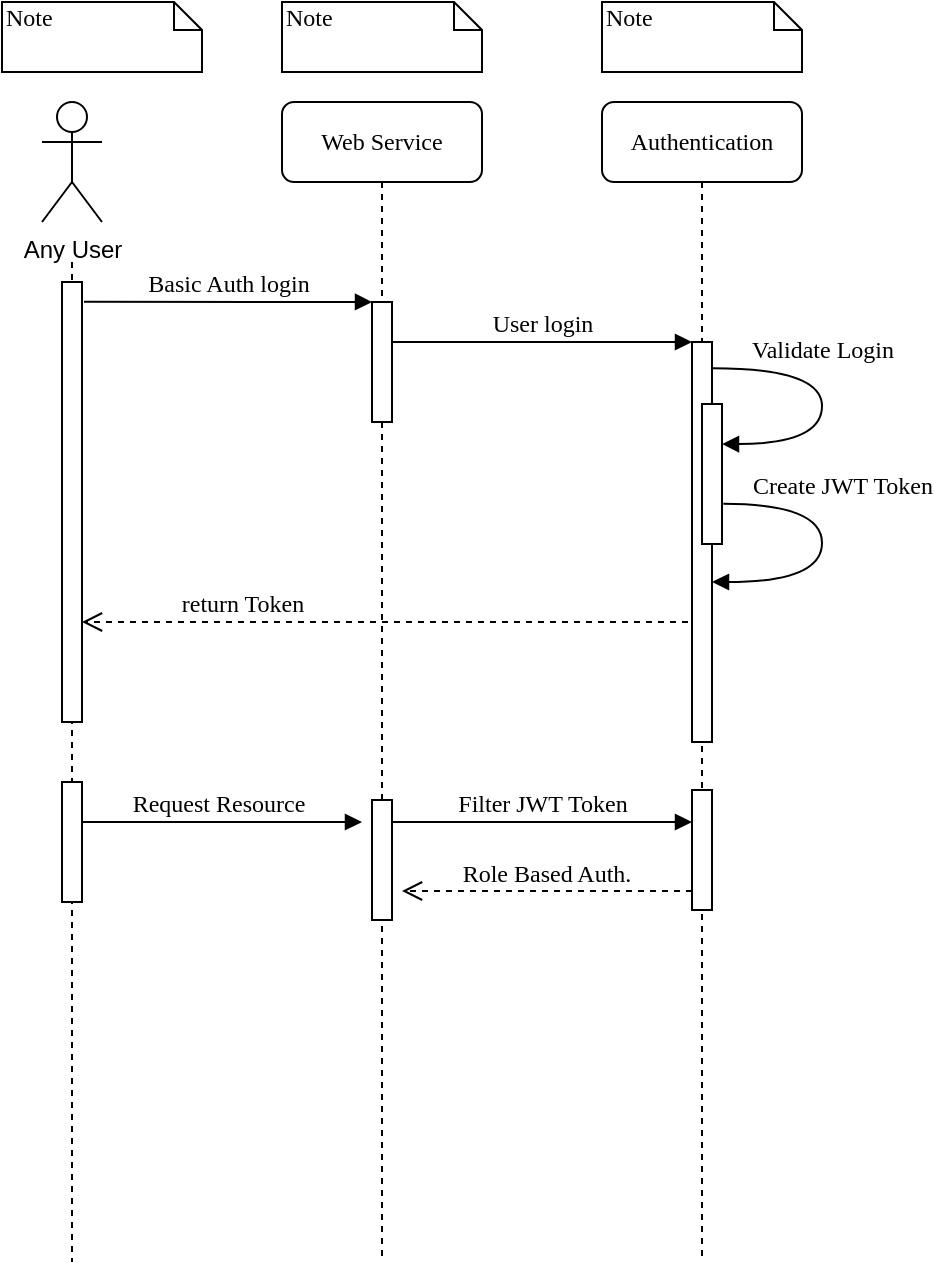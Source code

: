 <mxfile version="14.8.0" type="device"><diagram name="Page-1" id="13e1069c-82ec-6db2-03f1-153e76fe0fe0"><mxGraphModel dx="1222" dy="1180" grid="1" gridSize="10" guides="1" tooltips="1" connect="1" arrows="1" fold="1" page="1" pageScale="1" pageWidth="1100" pageHeight="850" background="none" math="0" shadow="0"><root><mxCell id="0"/><mxCell id="1" parent="0"/><mxCell id="7baba1c4bc27f4b0-2" value="Web Service" style="shape=umlLifeline;perimeter=lifelinePerimeter;whiteSpace=wrap;html=1;container=1;collapsible=0;recursiveResize=0;outlineConnect=0;rounded=1;shadow=0;comic=0;labelBackgroundColor=none;strokeWidth=1;fontFamily=Verdana;fontSize=12;align=center;" parent="1" vertex="1"><mxGeometry x="240" y="80" width="100" height="580" as="geometry"/></mxCell><mxCell id="7baba1c4bc27f4b0-10" value="" style="html=1;points=[];perimeter=orthogonalPerimeter;rounded=0;shadow=0;comic=0;labelBackgroundColor=none;strokeWidth=1;fontFamily=Verdana;fontSize=12;align=center;" parent="7baba1c4bc27f4b0-2" vertex="1"><mxGeometry x="45" y="100" width="10" height="60" as="geometry"/></mxCell><mxCell id="7baba1c4bc27f4b0-3" value="Authentication" style="shape=umlLifeline;perimeter=lifelinePerimeter;whiteSpace=wrap;html=1;container=1;collapsible=0;recursiveResize=0;outlineConnect=0;rounded=1;shadow=0;comic=0;labelBackgroundColor=none;strokeWidth=1;fontFamily=Verdana;fontSize=12;align=center;" parent="1" vertex="1"><mxGeometry x="400" y="80" width="100" height="580" as="geometry"/></mxCell><mxCell id="7baba1c4bc27f4b0-13" value="" style="html=1;points=[];perimeter=orthogonalPerimeter;rounded=0;shadow=0;comic=0;labelBackgroundColor=none;strokeWidth=1;fontFamily=Verdana;fontSize=12;align=center;" parent="7baba1c4bc27f4b0-3" vertex="1"><mxGeometry x="45" y="120" width="10" height="200" as="geometry"/></mxCell><mxCell id="7baba1c4bc27f4b0-23" value="Request Resource" style="html=1;verticalAlign=bottom;endArrow=block;labelBackgroundColor=none;fontFamily=Verdana;fontSize=12;" parent="1" edge="1"><mxGeometry relative="1" as="geometry"><mxPoint x="135" y="440" as="sourcePoint"/><mxPoint x="280" y="440" as="targetPoint"/></mxGeometry></mxCell><mxCell id="7baba1c4bc27f4b0-11" value="Basic Auth login" style="html=1;verticalAlign=bottom;endArrow=block;entryX=0;entryY=0;labelBackgroundColor=none;fontFamily=Verdana;fontSize=12;edgeStyle=elbowEdgeStyle;elbow=vertical;exitX=1.1;exitY=0.045;exitDx=0;exitDy=0;exitPerimeter=0;" parent="1" source="bdyiiVyh8avS3p27Ewj6-5" target="7baba1c4bc27f4b0-10" edge="1"><mxGeometry relative="1" as="geometry"><mxPoint x="155" y="180" as="sourcePoint"/></mxGeometry></mxCell><mxCell id="7baba1c4bc27f4b0-14" value="User login" style="html=1;verticalAlign=bottom;endArrow=block;entryX=0;entryY=0;labelBackgroundColor=none;fontFamily=Verdana;fontSize=12;edgeStyle=elbowEdgeStyle;elbow=vertical;" parent="1" source="7baba1c4bc27f4b0-10" target="7baba1c4bc27f4b0-13" edge="1"><mxGeometry relative="1" as="geometry"><mxPoint x="370" y="200" as="sourcePoint"/></mxGeometry></mxCell><mxCell id="7baba1c4bc27f4b0-40" value="Note" style="shape=note;whiteSpace=wrap;html=1;size=14;verticalAlign=top;align=left;spacingTop=-6;rounded=0;shadow=0;comic=0;labelBackgroundColor=none;strokeWidth=1;fontFamily=Verdana;fontSize=12" parent="1" vertex="1"><mxGeometry x="100" y="30" width="100" height="35" as="geometry"/></mxCell><mxCell id="7baba1c4bc27f4b0-41" value="Note" style="shape=note;whiteSpace=wrap;html=1;size=14;verticalAlign=top;align=left;spacingTop=-6;rounded=0;shadow=0;comic=0;labelBackgroundColor=none;strokeWidth=1;fontFamily=Verdana;fontSize=12" parent="1" vertex="1"><mxGeometry x="240" y="30" width="100" height="35" as="geometry"/></mxCell><mxCell id="7baba1c4bc27f4b0-42" value="Note" style="shape=note;whiteSpace=wrap;html=1;size=14;verticalAlign=top;align=left;spacingTop=-6;rounded=0;shadow=0;comic=0;labelBackgroundColor=none;strokeWidth=1;fontFamily=Verdana;fontSize=12" parent="1" vertex="1"><mxGeometry x="400" y="30" width="100" height="35" as="geometry"/></mxCell><mxCell id="bdyiiVyh8avS3p27Ewj6-4" style="edgeStyle=orthogonalEdgeStyle;rounded=0;orthogonalLoop=1;jettySize=auto;html=1;endArrow=none;endFill=0;dashed=1;" edge="1" parent="1"><mxGeometry relative="1" as="geometry"><mxPoint x="135" y="660" as="targetPoint"/><mxPoint x="135" y="160" as="sourcePoint"/></mxGeometry></mxCell><mxCell id="bdyiiVyh8avS3p27Ewj6-1" value="Any User" style="shape=umlActor;verticalLabelPosition=bottom;verticalAlign=top;html=1;outlineConnect=0;" vertex="1" parent="1"><mxGeometry x="120" y="80" width="30" height="60" as="geometry"/></mxCell><mxCell id="bdyiiVyh8avS3p27Ewj6-5" value="" style="html=1;points=[];perimeter=orthogonalPerimeter;rounded=0;shadow=0;comic=0;labelBackgroundColor=none;strokeWidth=1;fontFamily=Verdana;fontSize=12;align=center;" vertex="1" parent="1"><mxGeometry x="130" y="170" width="10" height="220" as="geometry"/></mxCell><mxCell id="bdyiiVyh8avS3p27Ewj6-7" value="" style="html=1;points=[];perimeter=orthogonalPerimeter;rounded=0;shadow=0;comic=0;labelBackgroundColor=none;strokeWidth=1;fontFamily=Verdana;fontSize=12;align=center;" vertex="1" parent="1"><mxGeometry x="450" y="231" width="10" height="70" as="geometry"/></mxCell><mxCell id="bdyiiVyh8avS3p27Ewj6-8" value="Validate Login" style="html=1;verticalAlign=bottom;endArrow=block;labelBackgroundColor=none;fontFamily=Verdana;fontSize=12;elbow=vertical;edgeStyle=orthogonalEdgeStyle;curved=1;entryX=1;entryY=0.286;entryPerimeter=0;exitX=1.038;exitY=0.345;exitPerimeter=0;" edge="1" parent="1" target="bdyiiVyh8avS3p27Ewj6-7"><mxGeometry x="-0.234" relative="1" as="geometry"><mxPoint x="455.38" y="213.1" as="sourcePoint"/><mxPoint x="455" y="161" as="targetPoint"/><Array as="points"><mxPoint x="510" y="213"/><mxPoint x="510" y="251"/></Array><mxPoint as="offset"/></mxGeometry></mxCell><mxCell id="bdyiiVyh8avS3p27Ewj6-9" value="Create JWT Token" style="html=1;verticalAlign=bottom;endArrow=block;labelBackgroundColor=none;fontFamily=Verdana;fontSize=12;elbow=vertical;edgeStyle=orthogonalEdgeStyle;curved=1;exitX=1.066;exitY=0.713;exitPerimeter=0;" edge="1" parent="1" source="bdyiiVyh8avS3p27Ewj6-7"><mxGeometry x="-0.312" y="10" relative="1" as="geometry"><mxPoint x="470.333" y="281" as="sourcePoint"/><mxPoint x="455" y="320" as="targetPoint"/><Array as="points"><mxPoint x="510" y="281"/><mxPoint x="510" y="320"/></Array><mxPoint as="offset"/></mxGeometry></mxCell><mxCell id="bdyiiVyh8avS3p27Ewj6-12" value="return Token" style="html=1;verticalAlign=bottom;endArrow=open;dashed=1;endSize=8;labelBackgroundColor=none;fontFamily=Verdana;fontSize=12;edgeStyle=elbowEdgeStyle;elbow=vertical;entryX=1;entryY=0.773;entryDx=0;entryDy=0;entryPerimeter=0;" edge="1" parent="1" target="bdyiiVyh8avS3p27Ewj6-5"><mxGeometry x="0.472" relative="1" as="geometry"><mxPoint x="313" y="340" as="targetPoint"/><Array as="points"><mxPoint x="388" y="340"/><mxPoint x="418" y="340"/></Array><mxPoint x="443" y="340" as="sourcePoint"/><mxPoint as="offset"/></mxGeometry></mxCell><mxCell id="bdyiiVyh8avS3p27Ewj6-13" value="" style="html=1;points=[];perimeter=orthogonalPerimeter;rounded=0;shadow=0;comic=0;labelBackgroundColor=none;strokeWidth=1;fontFamily=Verdana;fontSize=12;align=center;" vertex="1" parent="1"><mxGeometry x="130" y="420" width="10" height="60" as="geometry"/></mxCell><mxCell id="bdyiiVyh8avS3p27Ewj6-14" value="" style="html=1;points=[];perimeter=orthogonalPerimeter;rounded=0;shadow=0;comic=0;labelBackgroundColor=none;strokeWidth=1;fontFamily=Verdana;fontSize=12;align=center;" vertex="1" parent="1"><mxGeometry x="285" y="429" width="10" height="60" as="geometry"/></mxCell><mxCell id="bdyiiVyh8avS3p27Ewj6-15" value="" style="html=1;points=[];perimeter=orthogonalPerimeter;rounded=0;shadow=0;comic=0;labelBackgroundColor=none;strokeWidth=1;fontFamily=Verdana;fontSize=12;align=center;" vertex="1" parent="1"><mxGeometry x="445" y="424" width="10" height="60" as="geometry"/></mxCell><mxCell id="bdyiiVyh8avS3p27Ewj6-16" value="Filter JWT Token" style="html=1;verticalAlign=bottom;endArrow=block;entryX=0;entryY=0;labelBackgroundColor=none;fontFamily=Verdana;fontSize=12;edgeStyle=elbowEdgeStyle;elbow=vertical;" edge="1" parent="1"><mxGeometry relative="1" as="geometry"><mxPoint x="295" y="440" as="sourcePoint"/><mxPoint x="445" y="440.0" as="targetPoint"/></mxGeometry></mxCell><mxCell id="bdyiiVyh8avS3p27Ewj6-17" value="Role Based Auth." style="html=1;verticalAlign=bottom;endArrow=open;dashed=1;endSize=8;labelBackgroundColor=none;fontFamily=Verdana;fontSize=12;edgeStyle=elbowEdgeStyle;elbow=vertical;" edge="1" parent="1"><mxGeometry relative="1" as="geometry"><mxPoint x="300" y="475" as="targetPoint"/><Array as="points"><mxPoint x="390" y="474.5"/><mxPoint x="420" y="474.5"/></Array><mxPoint x="445" y="474.5" as="sourcePoint"/></mxGeometry></mxCell></root></mxGraphModel></diagram></mxfile>
